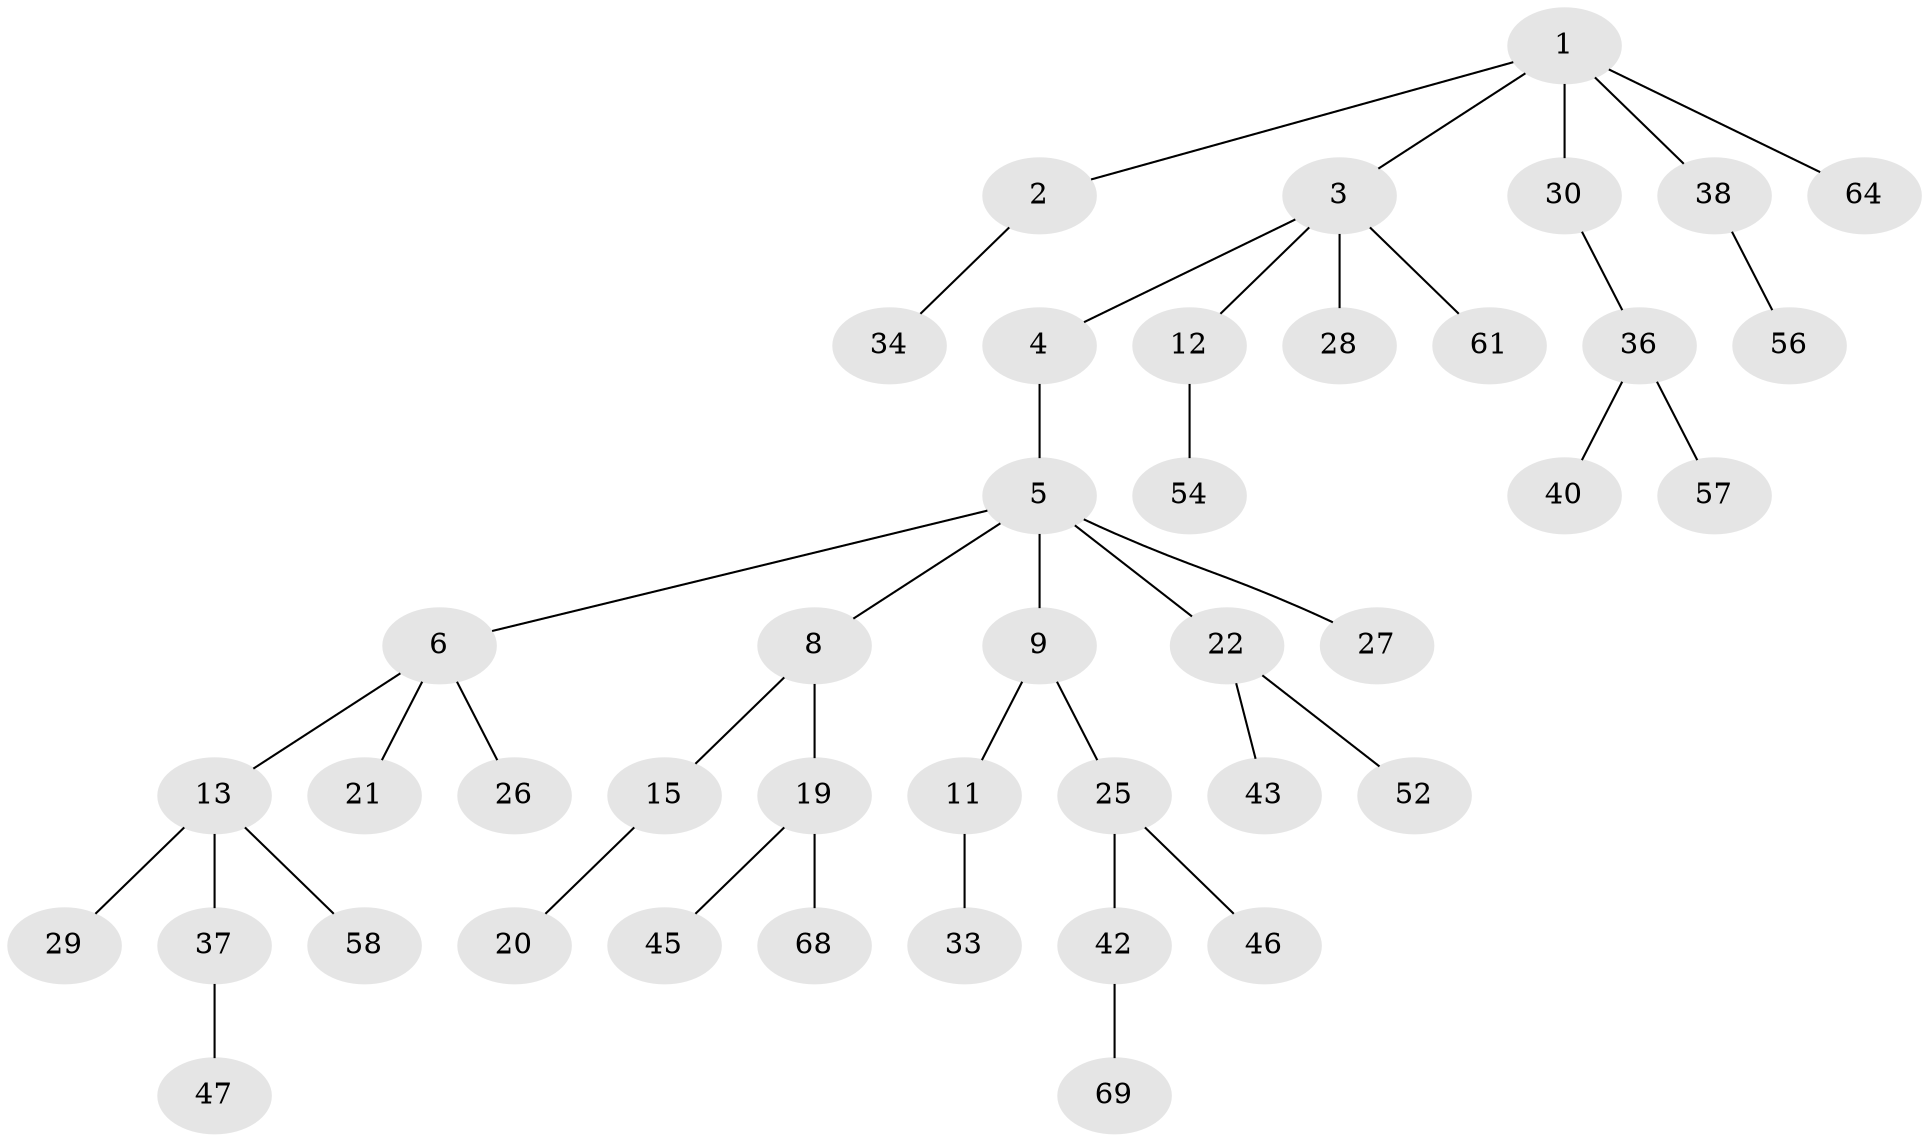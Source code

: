 // original degree distribution, {5: 0.028169014084507043, 3: 0.15492957746478872, 7: 0.014084507042253521, 4: 0.056338028169014086, 2: 0.29577464788732394, 1: 0.4507042253521127}
// Generated by graph-tools (version 1.1) at 2025/11/02/27/25 16:11:28]
// undirected, 42 vertices, 41 edges
graph export_dot {
graph [start="1"]
  node [color=gray90,style=filled];
  1 [super="+14"];
  2 [super="+32"];
  3 [super="+10"];
  4 [super="+24"];
  5 [super="+51"];
  6 [super="+7"];
  8 [super="+18"];
  9 [super="+55"];
  11 [super="+16"];
  12 [super="+17"];
  13 [super="+35"];
  15 [super="+62"];
  19 [super="+23"];
  20 [super="+31"];
  21;
  22 [super="+39"];
  25 [super="+49"];
  26;
  27;
  28;
  29;
  30 [super="+63"];
  33 [super="+44"];
  34 [super="+60"];
  36 [super="+48"];
  37 [super="+53"];
  38;
  40 [super="+41"];
  42 [super="+67"];
  43 [super="+65"];
  45;
  46 [super="+50"];
  47 [super="+70"];
  52 [super="+71"];
  54;
  56 [super="+59"];
  57;
  58 [super="+66"];
  61;
  64;
  68;
  69;
  1 -- 2;
  1 -- 3;
  1 -- 38;
  1 -- 64;
  1 -- 30;
  2 -- 34;
  3 -- 4;
  3 -- 12;
  3 -- 28;
  3 -- 61;
  4 -- 5;
  5 -- 6;
  5 -- 8;
  5 -- 9;
  5 -- 22;
  5 -- 27;
  6 -- 26;
  6 -- 13;
  6 -- 21;
  8 -- 15;
  8 -- 19;
  9 -- 11;
  9 -- 25;
  11 -- 33;
  12 -- 54;
  13 -- 29;
  13 -- 58;
  13 -- 37;
  15 -- 20;
  19 -- 68;
  19 -- 45;
  22 -- 52;
  22 -- 43;
  25 -- 42;
  25 -- 46;
  30 -- 36;
  36 -- 40;
  36 -- 57;
  37 -- 47;
  38 -- 56;
  42 -- 69;
}
